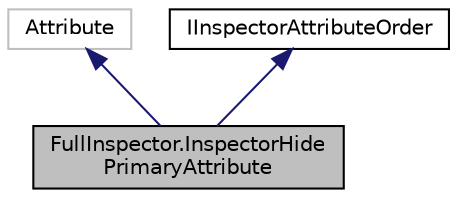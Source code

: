 digraph "FullInspector.InspectorHidePrimaryAttribute"
{
  edge [fontname="Helvetica",fontsize="10",labelfontname="Helvetica",labelfontsize="10"];
  node [fontname="Helvetica",fontsize="10",shape=record];
  Node1 [label="FullInspector.InspectorHide\lPrimaryAttribute",height=0.2,width=0.4,color="black", fillcolor="grey75", style="filled" fontcolor="black"];
  Node2 -> Node1 [dir="back",color="midnightblue",fontsize="10",style="solid",fontname="Helvetica"];
  Node2 [label="Attribute",height=0.2,width=0.4,color="grey75", fillcolor="white", style="filled"];
  Node3 -> Node1 [dir="back",color="midnightblue",fontsize="10",style="solid",fontname="Helvetica"];
  Node3 [label="IInspectorAttributeOrder",height=0.2,width=0.4,color="black", fillcolor="white", style="filled",URL="$interface_full_inspector_1_1_i_inspector_attribute_order.html",tooltip="Attributes can opt-in to this interface and request support for custom ordering in the inspector..."];
}
